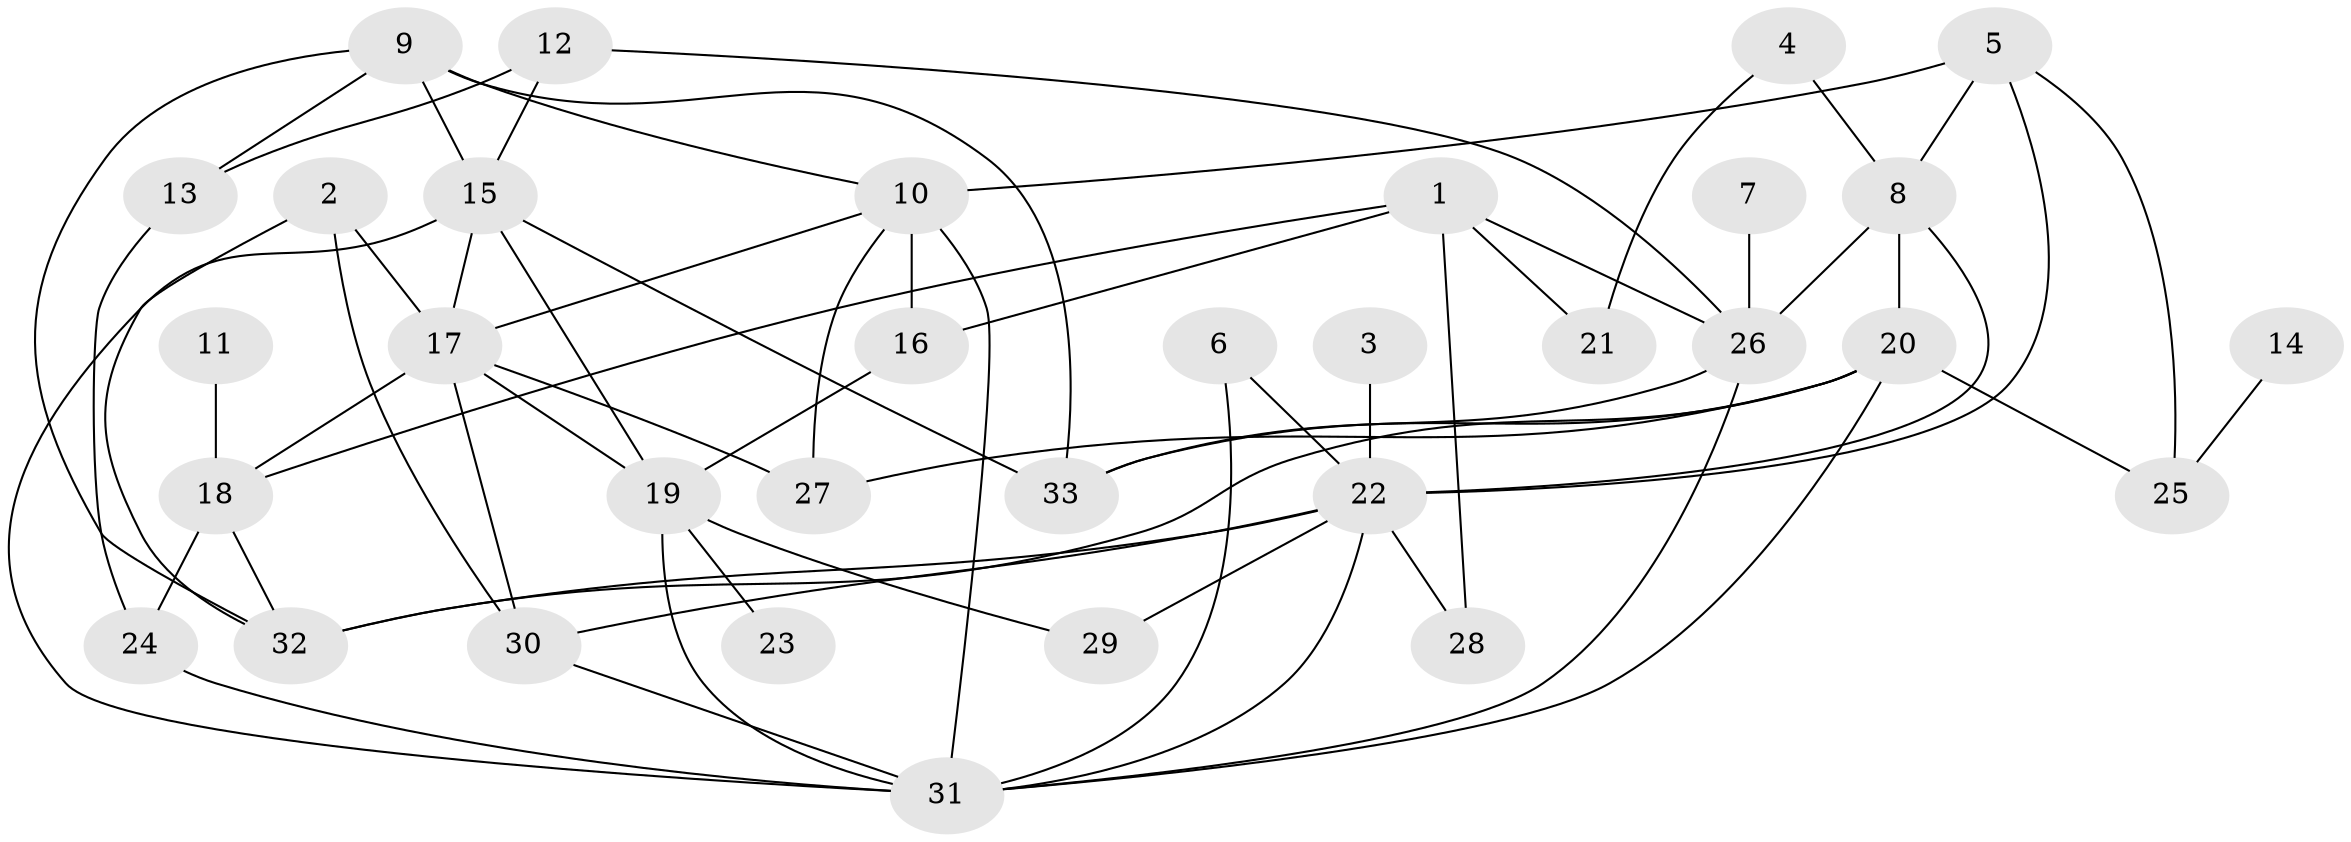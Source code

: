 // original degree distribution, {4: 0.23076923076923078, 1: 0.13846153846153847, 2: 0.2153846153846154, 3: 0.23076923076923078, 5: 0.15384615384615385, 6: 0.03076923076923077}
// Generated by graph-tools (version 1.1) at 2025/49/03/09/25 03:49:06]
// undirected, 33 vertices, 64 edges
graph export_dot {
graph [start="1"]
  node [color=gray90,style=filled];
  1;
  2;
  3;
  4;
  5;
  6;
  7;
  8;
  9;
  10;
  11;
  12;
  13;
  14;
  15;
  16;
  17;
  18;
  19;
  20;
  21;
  22;
  23;
  24;
  25;
  26;
  27;
  28;
  29;
  30;
  31;
  32;
  33;
  1 -- 16 [weight=1.0];
  1 -- 18 [weight=1.0];
  1 -- 21 [weight=1.0];
  1 -- 26 [weight=1.0];
  1 -- 28 [weight=1.0];
  2 -- 17 [weight=1.0];
  2 -- 30 [weight=1.0];
  2 -- 32 [weight=1.0];
  3 -- 22 [weight=1.0];
  4 -- 8 [weight=1.0];
  4 -- 21 [weight=1.0];
  5 -- 8 [weight=1.0];
  5 -- 10 [weight=1.0];
  5 -- 22 [weight=1.0];
  5 -- 25 [weight=1.0];
  6 -- 22 [weight=1.0];
  6 -- 31 [weight=1.0];
  7 -- 26 [weight=1.0];
  8 -- 20 [weight=1.0];
  8 -- 22 [weight=1.0];
  8 -- 26 [weight=1.0];
  9 -- 10 [weight=1.0];
  9 -- 13 [weight=1.0];
  9 -- 15 [weight=1.0];
  9 -- 32 [weight=1.0];
  9 -- 33 [weight=1.0];
  10 -- 16 [weight=1.0];
  10 -- 17 [weight=1.0];
  10 -- 27 [weight=1.0];
  10 -- 31 [weight=2.0];
  11 -- 18 [weight=1.0];
  12 -- 13 [weight=1.0];
  12 -- 15 [weight=1.0];
  12 -- 26 [weight=1.0];
  13 -- 24 [weight=1.0];
  14 -- 25 [weight=1.0];
  15 -- 17 [weight=1.0];
  15 -- 19 [weight=1.0];
  15 -- 31 [weight=2.0];
  15 -- 33 [weight=1.0];
  16 -- 19 [weight=1.0];
  17 -- 18 [weight=1.0];
  17 -- 19 [weight=1.0];
  17 -- 27 [weight=1.0];
  17 -- 30 [weight=1.0];
  18 -- 24 [weight=1.0];
  18 -- 32 [weight=1.0];
  19 -- 23 [weight=1.0];
  19 -- 29 [weight=1.0];
  19 -- 31 [weight=1.0];
  20 -- 25 [weight=1.0];
  20 -- 27 [weight=1.0];
  20 -- 31 [weight=1.0];
  20 -- 32 [weight=1.0];
  20 -- 33 [weight=1.0];
  22 -- 28 [weight=1.0];
  22 -- 29 [weight=1.0];
  22 -- 30 [weight=1.0];
  22 -- 31 [weight=2.0];
  22 -- 32 [weight=1.0];
  24 -- 31 [weight=1.0];
  26 -- 31 [weight=1.0];
  26 -- 33 [weight=1.0];
  30 -- 31 [weight=1.0];
}
